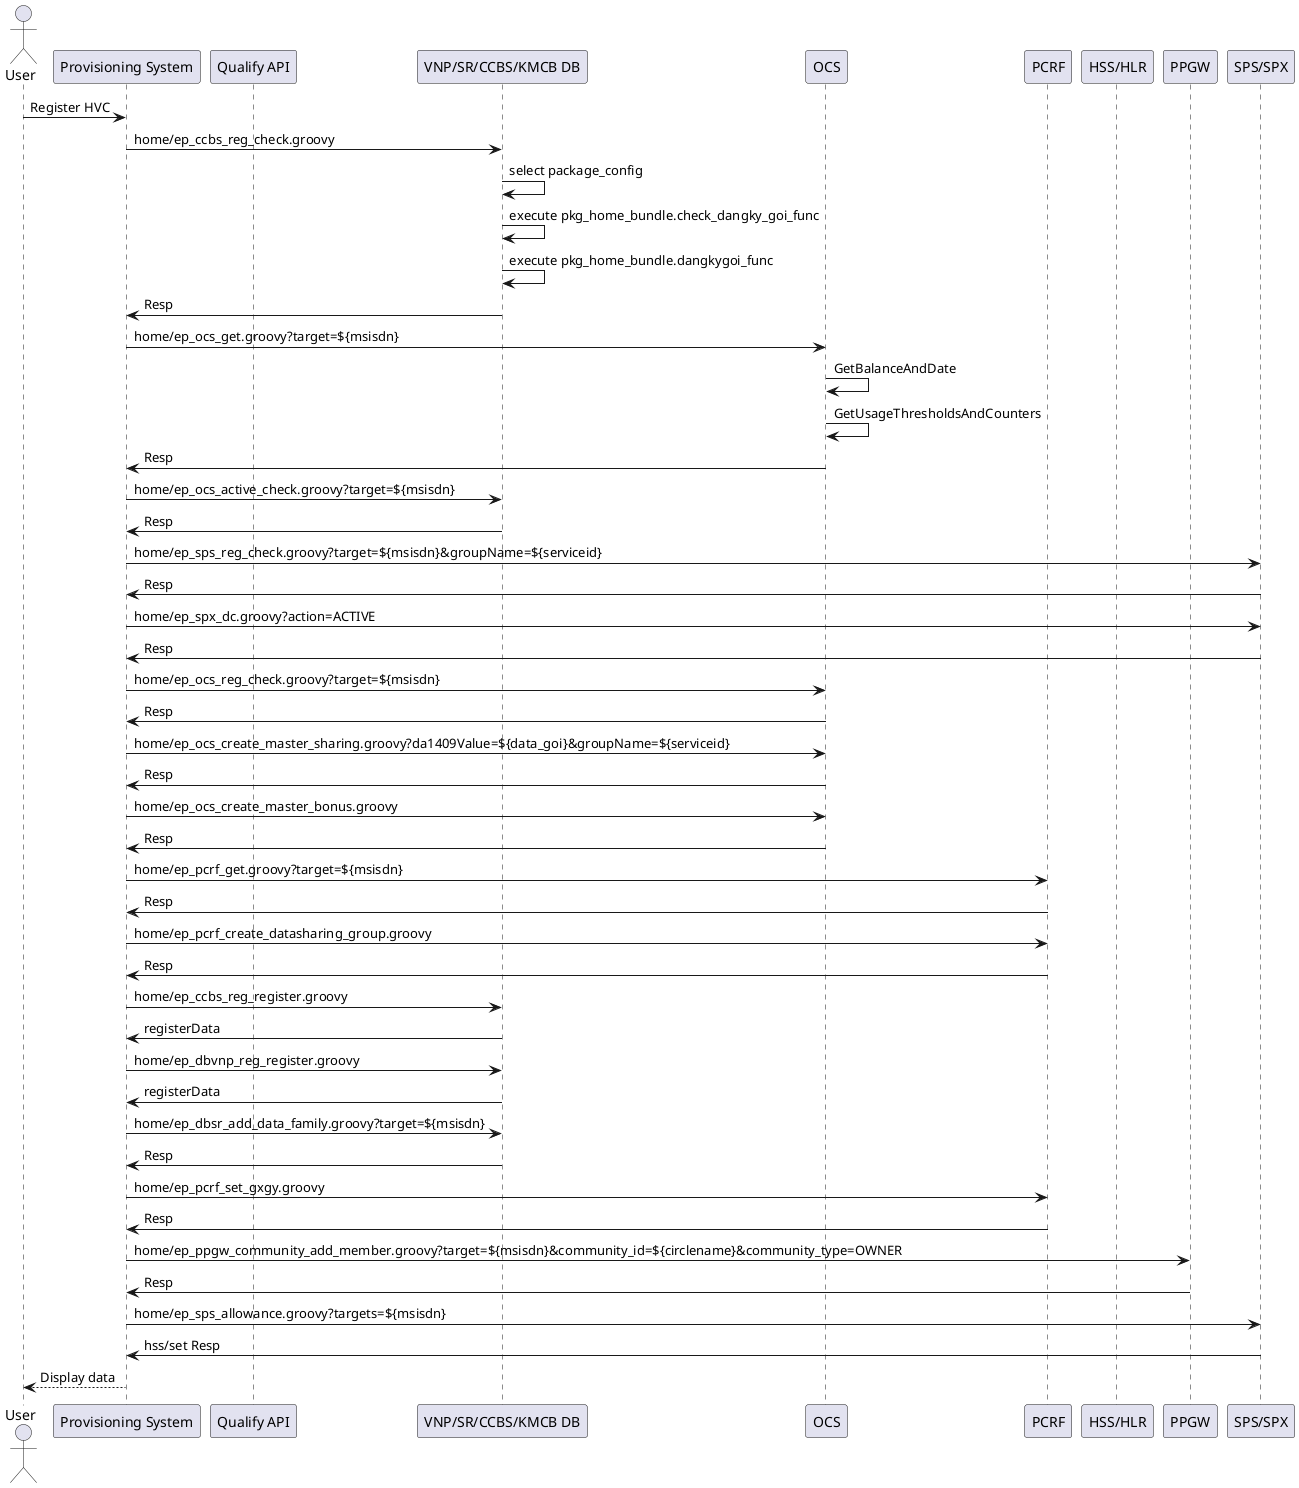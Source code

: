 @startuml
actor User
participant "Provisioning System" as pro
participant "Qualify API" as qAPI

participant "VNP/SR/CCBS/KMCB DB" as db

participant "OCS" as ocs
participant "PCRF" as pcrf
participant "HSS/HLR" as hss
participant "PPGW" as ppgw
participant "SPS/SPX" as sps

User -> pro: Register HVC
pro -> db: home/ep_ccbs_reg_check.groovy

db -> db: select package_config
db -> db: execute pkg_home_bundle.check_dangky_goi_func
db -> db: execute pkg_home_bundle.dangkygoi_func

db -> pro: Resp
pro -> ocs: home/ep_ocs_get.groovy?target=${msisdn}
ocs -> ocs: GetBalanceAndDate
ocs -> ocs: GetUsageThresholdsAndCounters 
ocs -> pro: Resp
pro -> db: home/ep_ocs_active_check.groovy?target=${msisdn}
db -> pro: Resp
pro -> sps: home/ep_sps_reg_check.groovy?target=${msisdn}&groupName=${serviceid}
sps -> pro: Resp

pro -> sps: home/ep_spx_dc.groovy?action=ACTIVE
sps -> pro: Resp

pro -> ocs: home/ep_ocs_reg_check.groovy?target=${msisdn}
ocs -> pro: Resp

pro -> ocs: home/ep_ocs_create_master_sharing.groovy?da1409Value=${data_goi}&groupName=${serviceid}
ocs -> pro: Resp
pro -> ocs: home/ep_ocs_create_master_bonus.groovy
ocs -> pro: Resp


pro -> pcrf: home/ep_pcrf_get.groovy?target=${msisdn}
pcrf -> pro: Resp

pro -> pcrf: home/ep_pcrf_create_datasharing_group.groovy
pcrf -> pro: Resp

pro -> db: home/ep_ccbs_reg_register.groovy
db -> pro: registerData

pro -> db: home/ep_dbvnp_reg_register.groovy
db -> pro: registerData

pro -> db: home/ep_dbsr_add_data_family.groovy?target=${msisdn}
db -> pro: Resp

pro -> pcrf: home/ep_pcrf_set_gxgy.groovy
pcrf -> pro: Resp

pro -> ppgw: home/ep_ppgw_community_add_member.groovy?target=${msisdn}&community_id=${circlename}&community_type=OWNER
ppgw -> pro: Resp

pro -> sps: home/ep_sps_allowance.groovy?targets=${msisdn}
sps -> pro: hss/set Resp

pro --> User: Display data
@enduml
